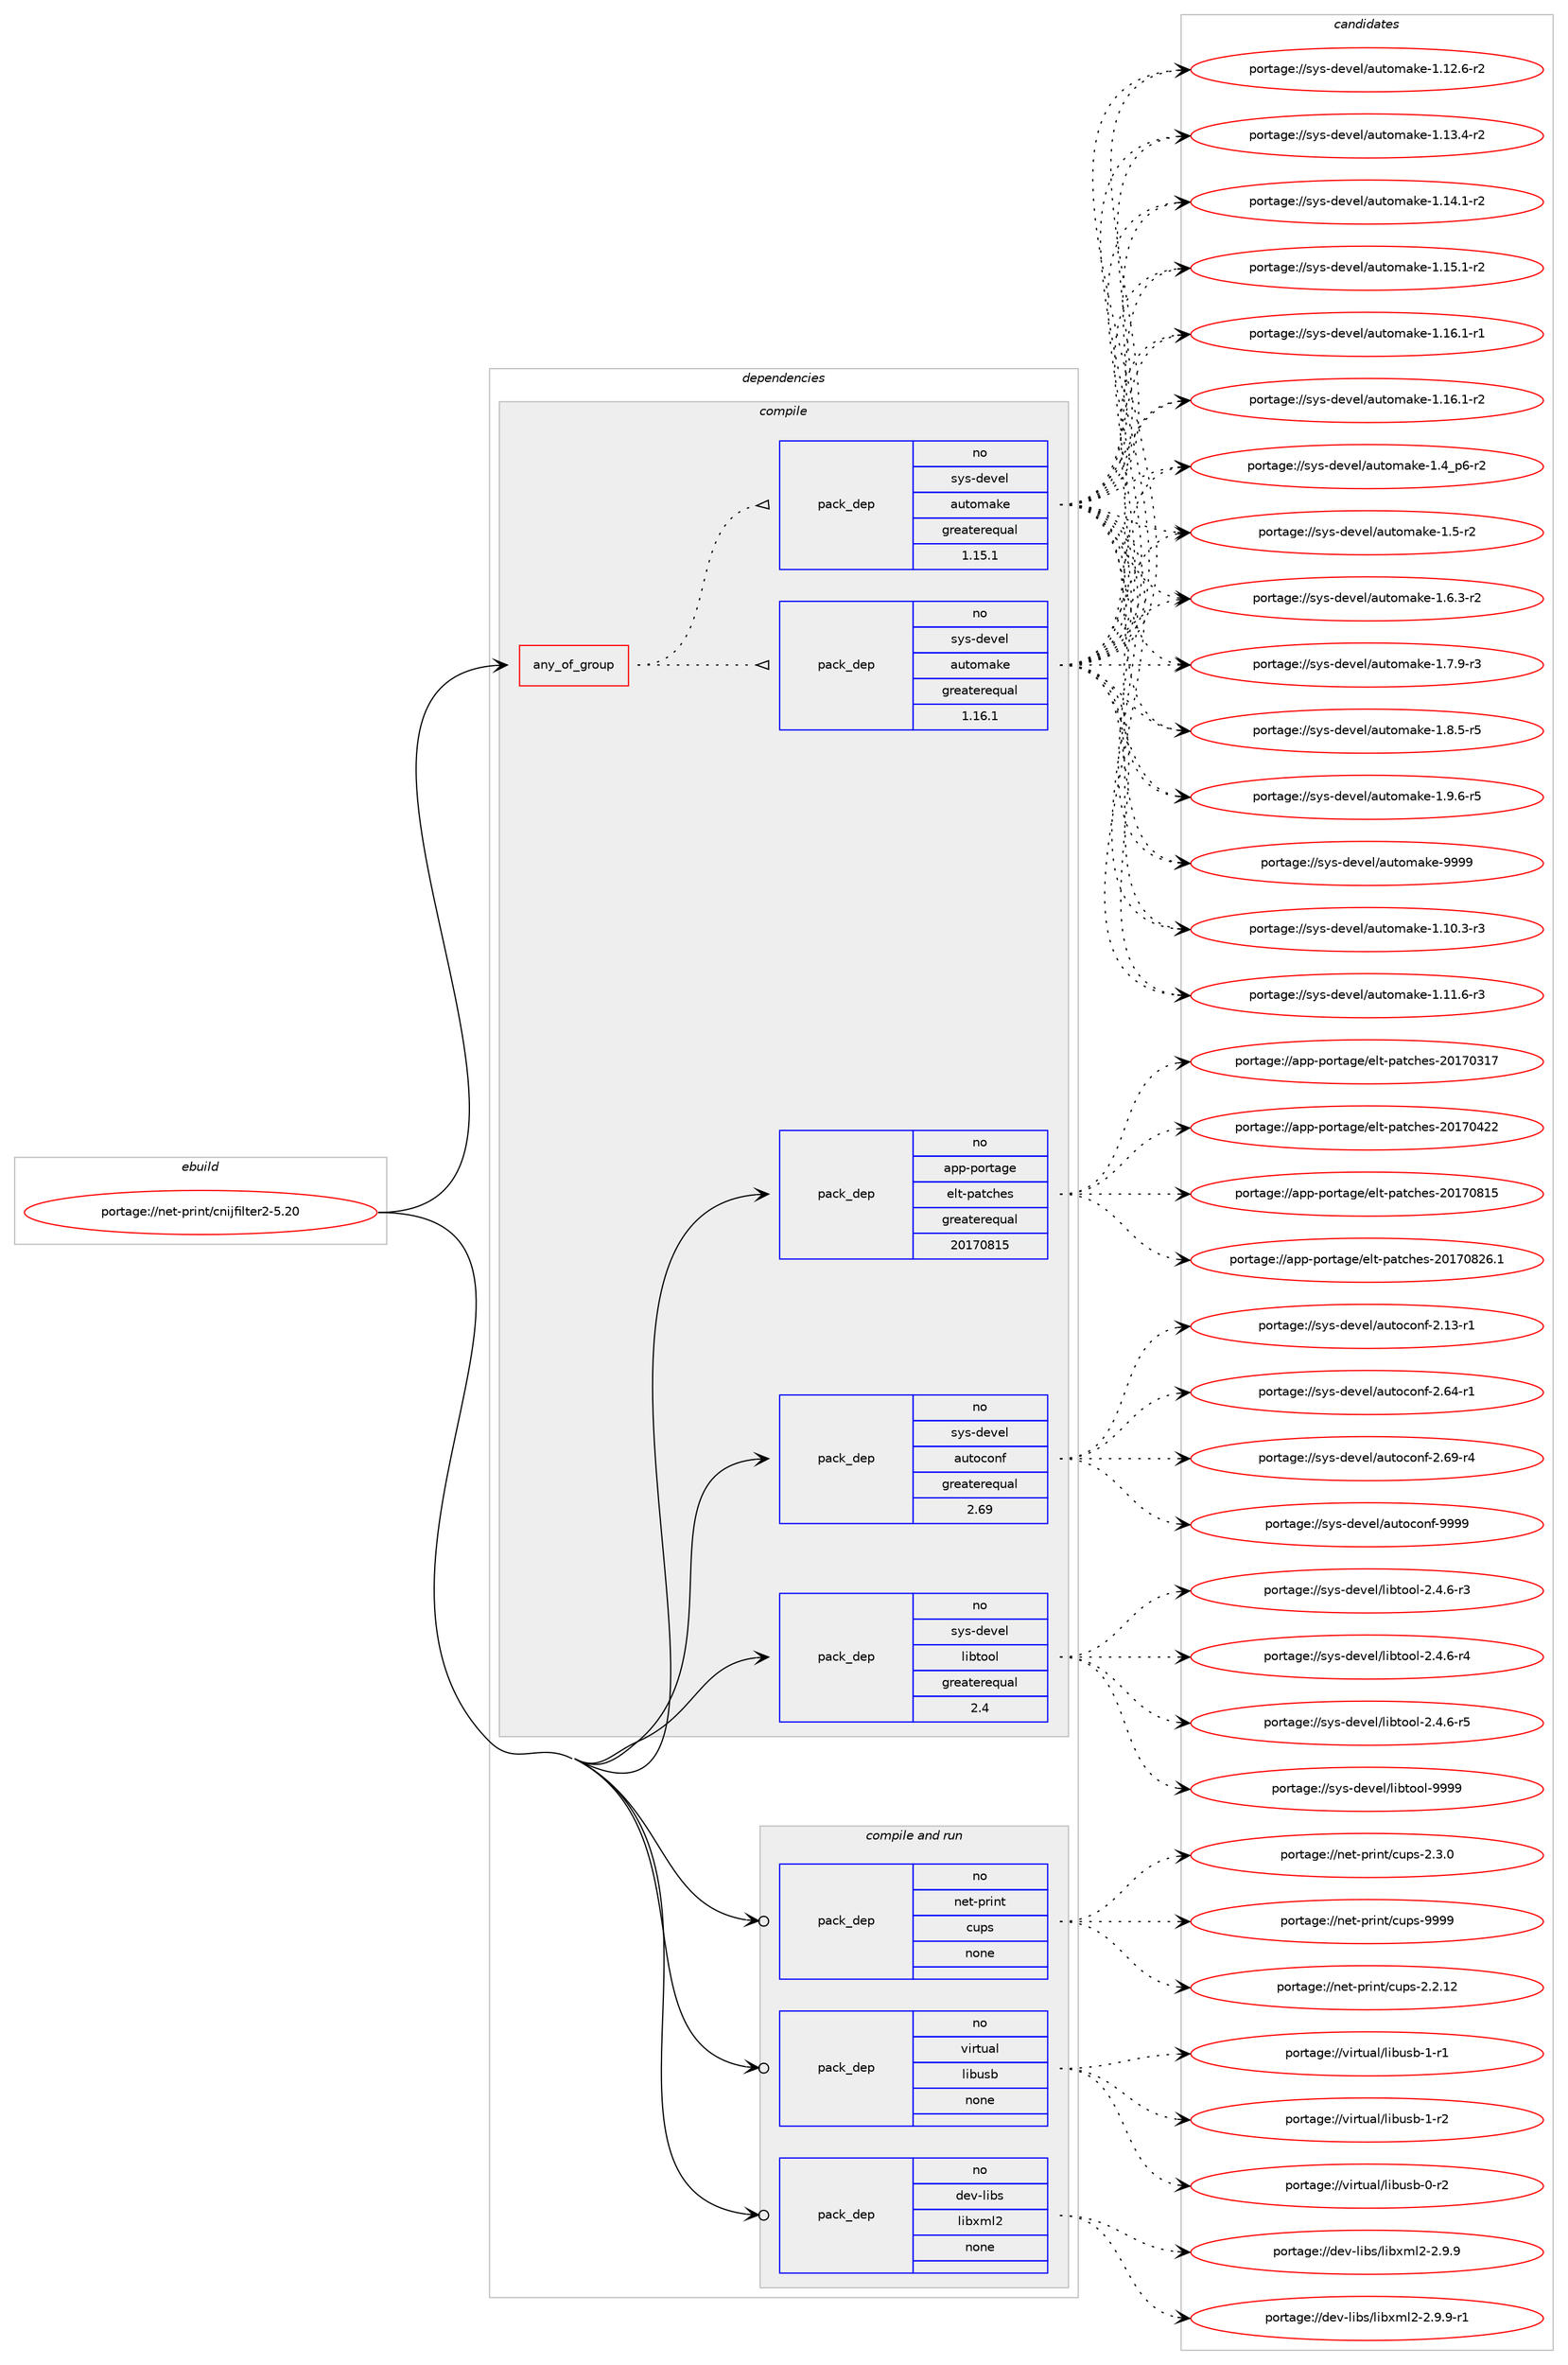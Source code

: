 digraph prolog {

# *************
# Graph options
# *************

newrank=true;
concentrate=true;
compound=true;
graph [rankdir=LR,fontname=Helvetica,fontsize=10,ranksep=1.5];#, ranksep=2.5, nodesep=0.2];
edge  [arrowhead=vee];
node  [fontname=Helvetica,fontsize=10];

# **********
# The ebuild
# **********

subgraph cluster_leftcol {
color=gray;
rank=same;
label=<<i>ebuild</i>>;
id [label="portage://net-print/cnijfilter2-5.20", color=red, width=4, href="../net-print/cnijfilter2-5.20.svg"];
}

# ****************
# The dependencies
# ****************

subgraph cluster_midcol {
color=gray;
label=<<i>dependencies</i>>;
subgraph cluster_compile {
fillcolor="#eeeeee";
style=filled;
label=<<i>compile</i>>;
subgraph any6130 {
dependency374177 [label=<<TABLE BORDER="0" CELLBORDER="1" CELLSPACING="0" CELLPADDING="4"><TR><TD CELLPADDING="10">any_of_group</TD></TR></TABLE>>, shape=none, color=red];subgraph pack274371 {
dependency374178 [label=<<TABLE BORDER="0" CELLBORDER="1" CELLSPACING="0" CELLPADDING="4" WIDTH="220"><TR><TD ROWSPAN="6" CELLPADDING="30">pack_dep</TD></TR><TR><TD WIDTH="110">no</TD></TR><TR><TD>sys-devel</TD></TR><TR><TD>automake</TD></TR><TR><TD>greaterequal</TD></TR><TR><TD>1.16.1</TD></TR></TABLE>>, shape=none, color=blue];
}
dependency374177:e -> dependency374178:w [weight=20,style="dotted",arrowhead="oinv"];
subgraph pack274372 {
dependency374179 [label=<<TABLE BORDER="0" CELLBORDER="1" CELLSPACING="0" CELLPADDING="4" WIDTH="220"><TR><TD ROWSPAN="6" CELLPADDING="30">pack_dep</TD></TR><TR><TD WIDTH="110">no</TD></TR><TR><TD>sys-devel</TD></TR><TR><TD>automake</TD></TR><TR><TD>greaterequal</TD></TR><TR><TD>1.15.1</TD></TR></TABLE>>, shape=none, color=blue];
}
dependency374177:e -> dependency374179:w [weight=20,style="dotted",arrowhead="oinv"];
}
id:e -> dependency374177:w [weight=20,style="solid",arrowhead="vee"];
subgraph pack274373 {
dependency374180 [label=<<TABLE BORDER="0" CELLBORDER="1" CELLSPACING="0" CELLPADDING="4" WIDTH="220"><TR><TD ROWSPAN="6" CELLPADDING="30">pack_dep</TD></TR><TR><TD WIDTH="110">no</TD></TR><TR><TD>app-portage</TD></TR><TR><TD>elt-patches</TD></TR><TR><TD>greaterequal</TD></TR><TR><TD>20170815</TD></TR></TABLE>>, shape=none, color=blue];
}
id:e -> dependency374180:w [weight=20,style="solid",arrowhead="vee"];
subgraph pack274374 {
dependency374181 [label=<<TABLE BORDER="0" CELLBORDER="1" CELLSPACING="0" CELLPADDING="4" WIDTH="220"><TR><TD ROWSPAN="6" CELLPADDING="30">pack_dep</TD></TR><TR><TD WIDTH="110">no</TD></TR><TR><TD>sys-devel</TD></TR><TR><TD>autoconf</TD></TR><TR><TD>greaterequal</TD></TR><TR><TD>2.69</TD></TR></TABLE>>, shape=none, color=blue];
}
id:e -> dependency374181:w [weight=20,style="solid",arrowhead="vee"];
subgraph pack274375 {
dependency374182 [label=<<TABLE BORDER="0" CELLBORDER="1" CELLSPACING="0" CELLPADDING="4" WIDTH="220"><TR><TD ROWSPAN="6" CELLPADDING="30">pack_dep</TD></TR><TR><TD WIDTH="110">no</TD></TR><TR><TD>sys-devel</TD></TR><TR><TD>libtool</TD></TR><TR><TD>greaterequal</TD></TR><TR><TD>2.4</TD></TR></TABLE>>, shape=none, color=blue];
}
id:e -> dependency374182:w [weight=20,style="solid",arrowhead="vee"];
}
subgraph cluster_compileandrun {
fillcolor="#eeeeee";
style=filled;
label=<<i>compile and run</i>>;
subgraph pack274376 {
dependency374183 [label=<<TABLE BORDER="0" CELLBORDER="1" CELLSPACING="0" CELLPADDING="4" WIDTH="220"><TR><TD ROWSPAN="6" CELLPADDING="30">pack_dep</TD></TR><TR><TD WIDTH="110">no</TD></TR><TR><TD>dev-libs</TD></TR><TR><TD>libxml2</TD></TR><TR><TD>none</TD></TR><TR><TD></TD></TR></TABLE>>, shape=none, color=blue];
}
id:e -> dependency374183:w [weight=20,style="solid",arrowhead="odotvee"];
subgraph pack274377 {
dependency374184 [label=<<TABLE BORDER="0" CELLBORDER="1" CELLSPACING="0" CELLPADDING="4" WIDTH="220"><TR><TD ROWSPAN="6" CELLPADDING="30">pack_dep</TD></TR><TR><TD WIDTH="110">no</TD></TR><TR><TD>net-print</TD></TR><TR><TD>cups</TD></TR><TR><TD>none</TD></TR><TR><TD></TD></TR></TABLE>>, shape=none, color=blue];
}
id:e -> dependency374184:w [weight=20,style="solid",arrowhead="odotvee"];
subgraph pack274378 {
dependency374185 [label=<<TABLE BORDER="0" CELLBORDER="1" CELLSPACING="0" CELLPADDING="4" WIDTH="220"><TR><TD ROWSPAN="6" CELLPADDING="30">pack_dep</TD></TR><TR><TD WIDTH="110">no</TD></TR><TR><TD>virtual</TD></TR><TR><TD>libusb</TD></TR><TR><TD>none</TD></TR><TR><TD></TD></TR></TABLE>>, shape=none, color=blue];
}
id:e -> dependency374185:w [weight=20,style="solid",arrowhead="odotvee"];
}
subgraph cluster_run {
fillcolor="#eeeeee";
style=filled;
label=<<i>run</i>>;
}
}

# **************
# The candidates
# **************

subgraph cluster_choices {
rank=same;
color=gray;
label=<<i>candidates</i>>;

subgraph choice274371 {
color=black;
nodesep=1;
choiceportage11512111545100101118101108479711711611110997107101454946494846514511451 [label="portage://sys-devel/automake-1.10.3-r3", color=red, width=4,href="../sys-devel/automake-1.10.3-r3.svg"];
choiceportage11512111545100101118101108479711711611110997107101454946494946544511451 [label="portage://sys-devel/automake-1.11.6-r3", color=red, width=4,href="../sys-devel/automake-1.11.6-r3.svg"];
choiceportage11512111545100101118101108479711711611110997107101454946495046544511450 [label="portage://sys-devel/automake-1.12.6-r2", color=red, width=4,href="../sys-devel/automake-1.12.6-r2.svg"];
choiceportage11512111545100101118101108479711711611110997107101454946495146524511450 [label="portage://sys-devel/automake-1.13.4-r2", color=red, width=4,href="../sys-devel/automake-1.13.4-r2.svg"];
choiceportage11512111545100101118101108479711711611110997107101454946495246494511450 [label="portage://sys-devel/automake-1.14.1-r2", color=red, width=4,href="../sys-devel/automake-1.14.1-r2.svg"];
choiceportage11512111545100101118101108479711711611110997107101454946495346494511450 [label="portage://sys-devel/automake-1.15.1-r2", color=red, width=4,href="../sys-devel/automake-1.15.1-r2.svg"];
choiceportage11512111545100101118101108479711711611110997107101454946495446494511449 [label="portage://sys-devel/automake-1.16.1-r1", color=red, width=4,href="../sys-devel/automake-1.16.1-r1.svg"];
choiceportage11512111545100101118101108479711711611110997107101454946495446494511450 [label="portage://sys-devel/automake-1.16.1-r2", color=red, width=4,href="../sys-devel/automake-1.16.1-r2.svg"];
choiceportage115121115451001011181011084797117116111109971071014549465295112544511450 [label="portage://sys-devel/automake-1.4_p6-r2", color=red, width=4,href="../sys-devel/automake-1.4_p6-r2.svg"];
choiceportage11512111545100101118101108479711711611110997107101454946534511450 [label="portage://sys-devel/automake-1.5-r2", color=red, width=4,href="../sys-devel/automake-1.5-r2.svg"];
choiceportage115121115451001011181011084797117116111109971071014549465446514511450 [label="portage://sys-devel/automake-1.6.3-r2", color=red, width=4,href="../sys-devel/automake-1.6.3-r2.svg"];
choiceportage115121115451001011181011084797117116111109971071014549465546574511451 [label="portage://sys-devel/automake-1.7.9-r3", color=red, width=4,href="../sys-devel/automake-1.7.9-r3.svg"];
choiceportage115121115451001011181011084797117116111109971071014549465646534511453 [label="portage://sys-devel/automake-1.8.5-r5", color=red, width=4,href="../sys-devel/automake-1.8.5-r5.svg"];
choiceportage115121115451001011181011084797117116111109971071014549465746544511453 [label="portage://sys-devel/automake-1.9.6-r5", color=red, width=4,href="../sys-devel/automake-1.9.6-r5.svg"];
choiceportage115121115451001011181011084797117116111109971071014557575757 [label="portage://sys-devel/automake-9999", color=red, width=4,href="../sys-devel/automake-9999.svg"];
dependency374178:e -> choiceportage11512111545100101118101108479711711611110997107101454946494846514511451:w [style=dotted,weight="100"];
dependency374178:e -> choiceportage11512111545100101118101108479711711611110997107101454946494946544511451:w [style=dotted,weight="100"];
dependency374178:e -> choiceportage11512111545100101118101108479711711611110997107101454946495046544511450:w [style=dotted,weight="100"];
dependency374178:e -> choiceportage11512111545100101118101108479711711611110997107101454946495146524511450:w [style=dotted,weight="100"];
dependency374178:e -> choiceportage11512111545100101118101108479711711611110997107101454946495246494511450:w [style=dotted,weight="100"];
dependency374178:e -> choiceportage11512111545100101118101108479711711611110997107101454946495346494511450:w [style=dotted,weight="100"];
dependency374178:e -> choiceportage11512111545100101118101108479711711611110997107101454946495446494511449:w [style=dotted,weight="100"];
dependency374178:e -> choiceportage11512111545100101118101108479711711611110997107101454946495446494511450:w [style=dotted,weight="100"];
dependency374178:e -> choiceportage115121115451001011181011084797117116111109971071014549465295112544511450:w [style=dotted,weight="100"];
dependency374178:e -> choiceportage11512111545100101118101108479711711611110997107101454946534511450:w [style=dotted,weight="100"];
dependency374178:e -> choiceportage115121115451001011181011084797117116111109971071014549465446514511450:w [style=dotted,weight="100"];
dependency374178:e -> choiceportage115121115451001011181011084797117116111109971071014549465546574511451:w [style=dotted,weight="100"];
dependency374178:e -> choiceportage115121115451001011181011084797117116111109971071014549465646534511453:w [style=dotted,weight="100"];
dependency374178:e -> choiceportage115121115451001011181011084797117116111109971071014549465746544511453:w [style=dotted,weight="100"];
dependency374178:e -> choiceportage115121115451001011181011084797117116111109971071014557575757:w [style=dotted,weight="100"];
}
subgraph choice274372 {
color=black;
nodesep=1;
choiceportage11512111545100101118101108479711711611110997107101454946494846514511451 [label="portage://sys-devel/automake-1.10.3-r3", color=red, width=4,href="../sys-devel/automake-1.10.3-r3.svg"];
choiceportage11512111545100101118101108479711711611110997107101454946494946544511451 [label="portage://sys-devel/automake-1.11.6-r3", color=red, width=4,href="../sys-devel/automake-1.11.6-r3.svg"];
choiceportage11512111545100101118101108479711711611110997107101454946495046544511450 [label="portage://sys-devel/automake-1.12.6-r2", color=red, width=4,href="../sys-devel/automake-1.12.6-r2.svg"];
choiceportage11512111545100101118101108479711711611110997107101454946495146524511450 [label="portage://sys-devel/automake-1.13.4-r2", color=red, width=4,href="../sys-devel/automake-1.13.4-r2.svg"];
choiceportage11512111545100101118101108479711711611110997107101454946495246494511450 [label="portage://sys-devel/automake-1.14.1-r2", color=red, width=4,href="../sys-devel/automake-1.14.1-r2.svg"];
choiceportage11512111545100101118101108479711711611110997107101454946495346494511450 [label="portage://sys-devel/automake-1.15.1-r2", color=red, width=4,href="../sys-devel/automake-1.15.1-r2.svg"];
choiceportage11512111545100101118101108479711711611110997107101454946495446494511449 [label="portage://sys-devel/automake-1.16.1-r1", color=red, width=4,href="../sys-devel/automake-1.16.1-r1.svg"];
choiceportage11512111545100101118101108479711711611110997107101454946495446494511450 [label="portage://sys-devel/automake-1.16.1-r2", color=red, width=4,href="../sys-devel/automake-1.16.1-r2.svg"];
choiceportage115121115451001011181011084797117116111109971071014549465295112544511450 [label="portage://sys-devel/automake-1.4_p6-r2", color=red, width=4,href="../sys-devel/automake-1.4_p6-r2.svg"];
choiceportage11512111545100101118101108479711711611110997107101454946534511450 [label="portage://sys-devel/automake-1.5-r2", color=red, width=4,href="../sys-devel/automake-1.5-r2.svg"];
choiceportage115121115451001011181011084797117116111109971071014549465446514511450 [label="portage://sys-devel/automake-1.6.3-r2", color=red, width=4,href="../sys-devel/automake-1.6.3-r2.svg"];
choiceportage115121115451001011181011084797117116111109971071014549465546574511451 [label="portage://sys-devel/automake-1.7.9-r3", color=red, width=4,href="../sys-devel/automake-1.7.9-r3.svg"];
choiceportage115121115451001011181011084797117116111109971071014549465646534511453 [label="portage://sys-devel/automake-1.8.5-r5", color=red, width=4,href="../sys-devel/automake-1.8.5-r5.svg"];
choiceportage115121115451001011181011084797117116111109971071014549465746544511453 [label="portage://sys-devel/automake-1.9.6-r5", color=red, width=4,href="../sys-devel/automake-1.9.6-r5.svg"];
choiceportage115121115451001011181011084797117116111109971071014557575757 [label="portage://sys-devel/automake-9999", color=red, width=4,href="../sys-devel/automake-9999.svg"];
dependency374179:e -> choiceportage11512111545100101118101108479711711611110997107101454946494846514511451:w [style=dotted,weight="100"];
dependency374179:e -> choiceportage11512111545100101118101108479711711611110997107101454946494946544511451:w [style=dotted,weight="100"];
dependency374179:e -> choiceportage11512111545100101118101108479711711611110997107101454946495046544511450:w [style=dotted,weight="100"];
dependency374179:e -> choiceportage11512111545100101118101108479711711611110997107101454946495146524511450:w [style=dotted,weight="100"];
dependency374179:e -> choiceportage11512111545100101118101108479711711611110997107101454946495246494511450:w [style=dotted,weight="100"];
dependency374179:e -> choiceportage11512111545100101118101108479711711611110997107101454946495346494511450:w [style=dotted,weight="100"];
dependency374179:e -> choiceportage11512111545100101118101108479711711611110997107101454946495446494511449:w [style=dotted,weight="100"];
dependency374179:e -> choiceportage11512111545100101118101108479711711611110997107101454946495446494511450:w [style=dotted,weight="100"];
dependency374179:e -> choiceportage115121115451001011181011084797117116111109971071014549465295112544511450:w [style=dotted,weight="100"];
dependency374179:e -> choiceportage11512111545100101118101108479711711611110997107101454946534511450:w [style=dotted,weight="100"];
dependency374179:e -> choiceportage115121115451001011181011084797117116111109971071014549465446514511450:w [style=dotted,weight="100"];
dependency374179:e -> choiceportage115121115451001011181011084797117116111109971071014549465546574511451:w [style=dotted,weight="100"];
dependency374179:e -> choiceportage115121115451001011181011084797117116111109971071014549465646534511453:w [style=dotted,weight="100"];
dependency374179:e -> choiceportage115121115451001011181011084797117116111109971071014549465746544511453:w [style=dotted,weight="100"];
dependency374179:e -> choiceportage115121115451001011181011084797117116111109971071014557575757:w [style=dotted,weight="100"];
}
subgraph choice274373 {
color=black;
nodesep=1;
choiceportage97112112451121111141169710310147101108116451129711699104101115455048495548514955 [label="portage://app-portage/elt-patches-20170317", color=red, width=4,href="../app-portage/elt-patches-20170317.svg"];
choiceportage97112112451121111141169710310147101108116451129711699104101115455048495548525050 [label="portage://app-portage/elt-patches-20170422", color=red, width=4,href="../app-portage/elt-patches-20170422.svg"];
choiceportage97112112451121111141169710310147101108116451129711699104101115455048495548564953 [label="portage://app-portage/elt-patches-20170815", color=red, width=4,href="../app-portage/elt-patches-20170815.svg"];
choiceportage971121124511211111411697103101471011081164511297116991041011154550484955485650544649 [label="portage://app-portage/elt-patches-20170826.1", color=red, width=4,href="../app-portage/elt-patches-20170826.1.svg"];
dependency374180:e -> choiceportage97112112451121111141169710310147101108116451129711699104101115455048495548514955:w [style=dotted,weight="100"];
dependency374180:e -> choiceportage97112112451121111141169710310147101108116451129711699104101115455048495548525050:w [style=dotted,weight="100"];
dependency374180:e -> choiceportage97112112451121111141169710310147101108116451129711699104101115455048495548564953:w [style=dotted,weight="100"];
dependency374180:e -> choiceportage971121124511211111411697103101471011081164511297116991041011154550484955485650544649:w [style=dotted,weight="100"];
}
subgraph choice274374 {
color=black;
nodesep=1;
choiceportage1151211154510010111810110847971171161119911111010245504649514511449 [label="portage://sys-devel/autoconf-2.13-r1", color=red, width=4,href="../sys-devel/autoconf-2.13-r1.svg"];
choiceportage1151211154510010111810110847971171161119911111010245504654524511449 [label="portage://sys-devel/autoconf-2.64-r1", color=red, width=4,href="../sys-devel/autoconf-2.64-r1.svg"];
choiceportage1151211154510010111810110847971171161119911111010245504654574511452 [label="portage://sys-devel/autoconf-2.69-r4", color=red, width=4,href="../sys-devel/autoconf-2.69-r4.svg"];
choiceportage115121115451001011181011084797117116111991111101024557575757 [label="portage://sys-devel/autoconf-9999", color=red, width=4,href="../sys-devel/autoconf-9999.svg"];
dependency374181:e -> choiceportage1151211154510010111810110847971171161119911111010245504649514511449:w [style=dotted,weight="100"];
dependency374181:e -> choiceportage1151211154510010111810110847971171161119911111010245504654524511449:w [style=dotted,weight="100"];
dependency374181:e -> choiceportage1151211154510010111810110847971171161119911111010245504654574511452:w [style=dotted,weight="100"];
dependency374181:e -> choiceportage115121115451001011181011084797117116111991111101024557575757:w [style=dotted,weight="100"];
}
subgraph choice274375 {
color=black;
nodesep=1;
choiceportage1151211154510010111810110847108105981161111111084550465246544511451 [label="portage://sys-devel/libtool-2.4.6-r3", color=red, width=4,href="../sys-devel/libtool-2.4.6-r3.svg"];
choiceportage1151211154510010111810110847108105981161111111084550465246544511452 [label="portage://sys-devel/libtool-2.4.6-r4", color=red, width=4,href="../sys-devel/libtool-2.4.6-r4.svg"];
choiceportage1151211154510010111810110847108105981161111111084550465246544511453 [label="portage://sys-devel/libtool-2.4.6-r5", color=red, width=4,href="../sys-devel/libtool-2.4.6-r5.svg"];
choiceportage1151211154510010111810110847108105981161111111084557575757 [label="portage://sys-devel/libtool-9999", color=red, width=4,href="../sys-devel/libtool-9999.svg"];
dependency374182:e -> choiceportage1151211154510010111810110847108105981161111111084550465246544511451:w [style=dotted,weight="100"];
dependency374182:e -> choiceportage1151211154510010111810110847108105981161111111084550465246544511452:w [style=dotted,weight="100"];
dependency374182:e -> choiceportage1151211154510010111810110847108105981161111111084550465246544511453:w [style=dotted,weight="100"];
dependency374182:e -> choiceportage1151211154510010111810110847108105981161111111084557575757:w [style=dotted,weight="100"];
}
subgraph choice274376 {
color=black;
nodesep=1;
choiceportage1001011184510810598115471081059812010910850455046574657 [label="portage://dev-libs/libxml2-2.9.9", color=red, width=4,href="../dev-libs/libxml2-2.9.9.svg"];
choiceportage10010111845108105981154710810598120109108504550465746574511449 [label="portage://dev-libs/libxml2-2.9.9-r1", color=red, width=4,href="../dev-libs/libxml2-2.9.9-r1.svg"];
dependency374183:e -> choiceportage1001011184510810598115471081059812010910850455046574657:w [style=dotted,weight="100"];
dependency374183:e -> choiceportage10010111845108105981154710810598120109108504550465746574511449:w [style=dotted,weight="100"];
}
subgraph choice274377 {
color=black;
nodesep=1;
choiceportage11010111645112114105110116479911711211545504650464950 [label="portage://net-print/cups-2.2.12", color=red, width=4,href="../net-print/cups-2.2.12.svg"];
choiceportage110101116451121141051101164799117112115455046514648 [label="portage://net-print/cups-2.3.0", color=red, width=4,href="../net-print/cups-2.3.0.svg"];
choiceportage1101011164511211410511011647991171121154557575757 [label="portage://net-print/cups-9999", color=red, width=4,href="../net-print/cups-9999.svg"];
dependency374184:e -> choiceportage11010111645112114105110116479911711211545504650464950:w [style=dotted,weight="100"];
dependency374184:e -> choiceportage110101116451121141051101164799117112115455046514648:w [style=dotted,weight="100"];
dependency374184:e -> choiceportage1101011164511211410511011647991171121154557575757:w [style=dotted,weight="100"];
}
subgraph choice274378 {
color=black;
nodesep=1;
choiceportage1181051141161179710847108105981171159845484511450 [label="portage://virtual/libusb-0-r2", color=red, width=4,href="../virtual/libusb-0-r2.svg"];
choiceportage1181051141161179710847108105981171159845494511449 [label="portage://virtual/libusb-1-r1", color=red, width=4,href="../virtual/libusb-1-r1.svg"];
choiceportage1181051141161179710847108105981171159845494511450 [label="portage://virtual/libusb-1-r2", color=red, width=4,href="../virtual/libusb-1-r2.svg"];
dependency374185:e -> choiceportage1181051141161179710847108105981171159845484511450:w [style=dotted,weight="100"];
dependency374185:e -> choiceportage1181051141161179710847108105981171159845494511449:w [style=dotted,weight="100"];
dependency374185:e -> choiceportage1181051141161179710847108105981171159845494511450:w [style=dotted,weight="100"];
}
}

}
